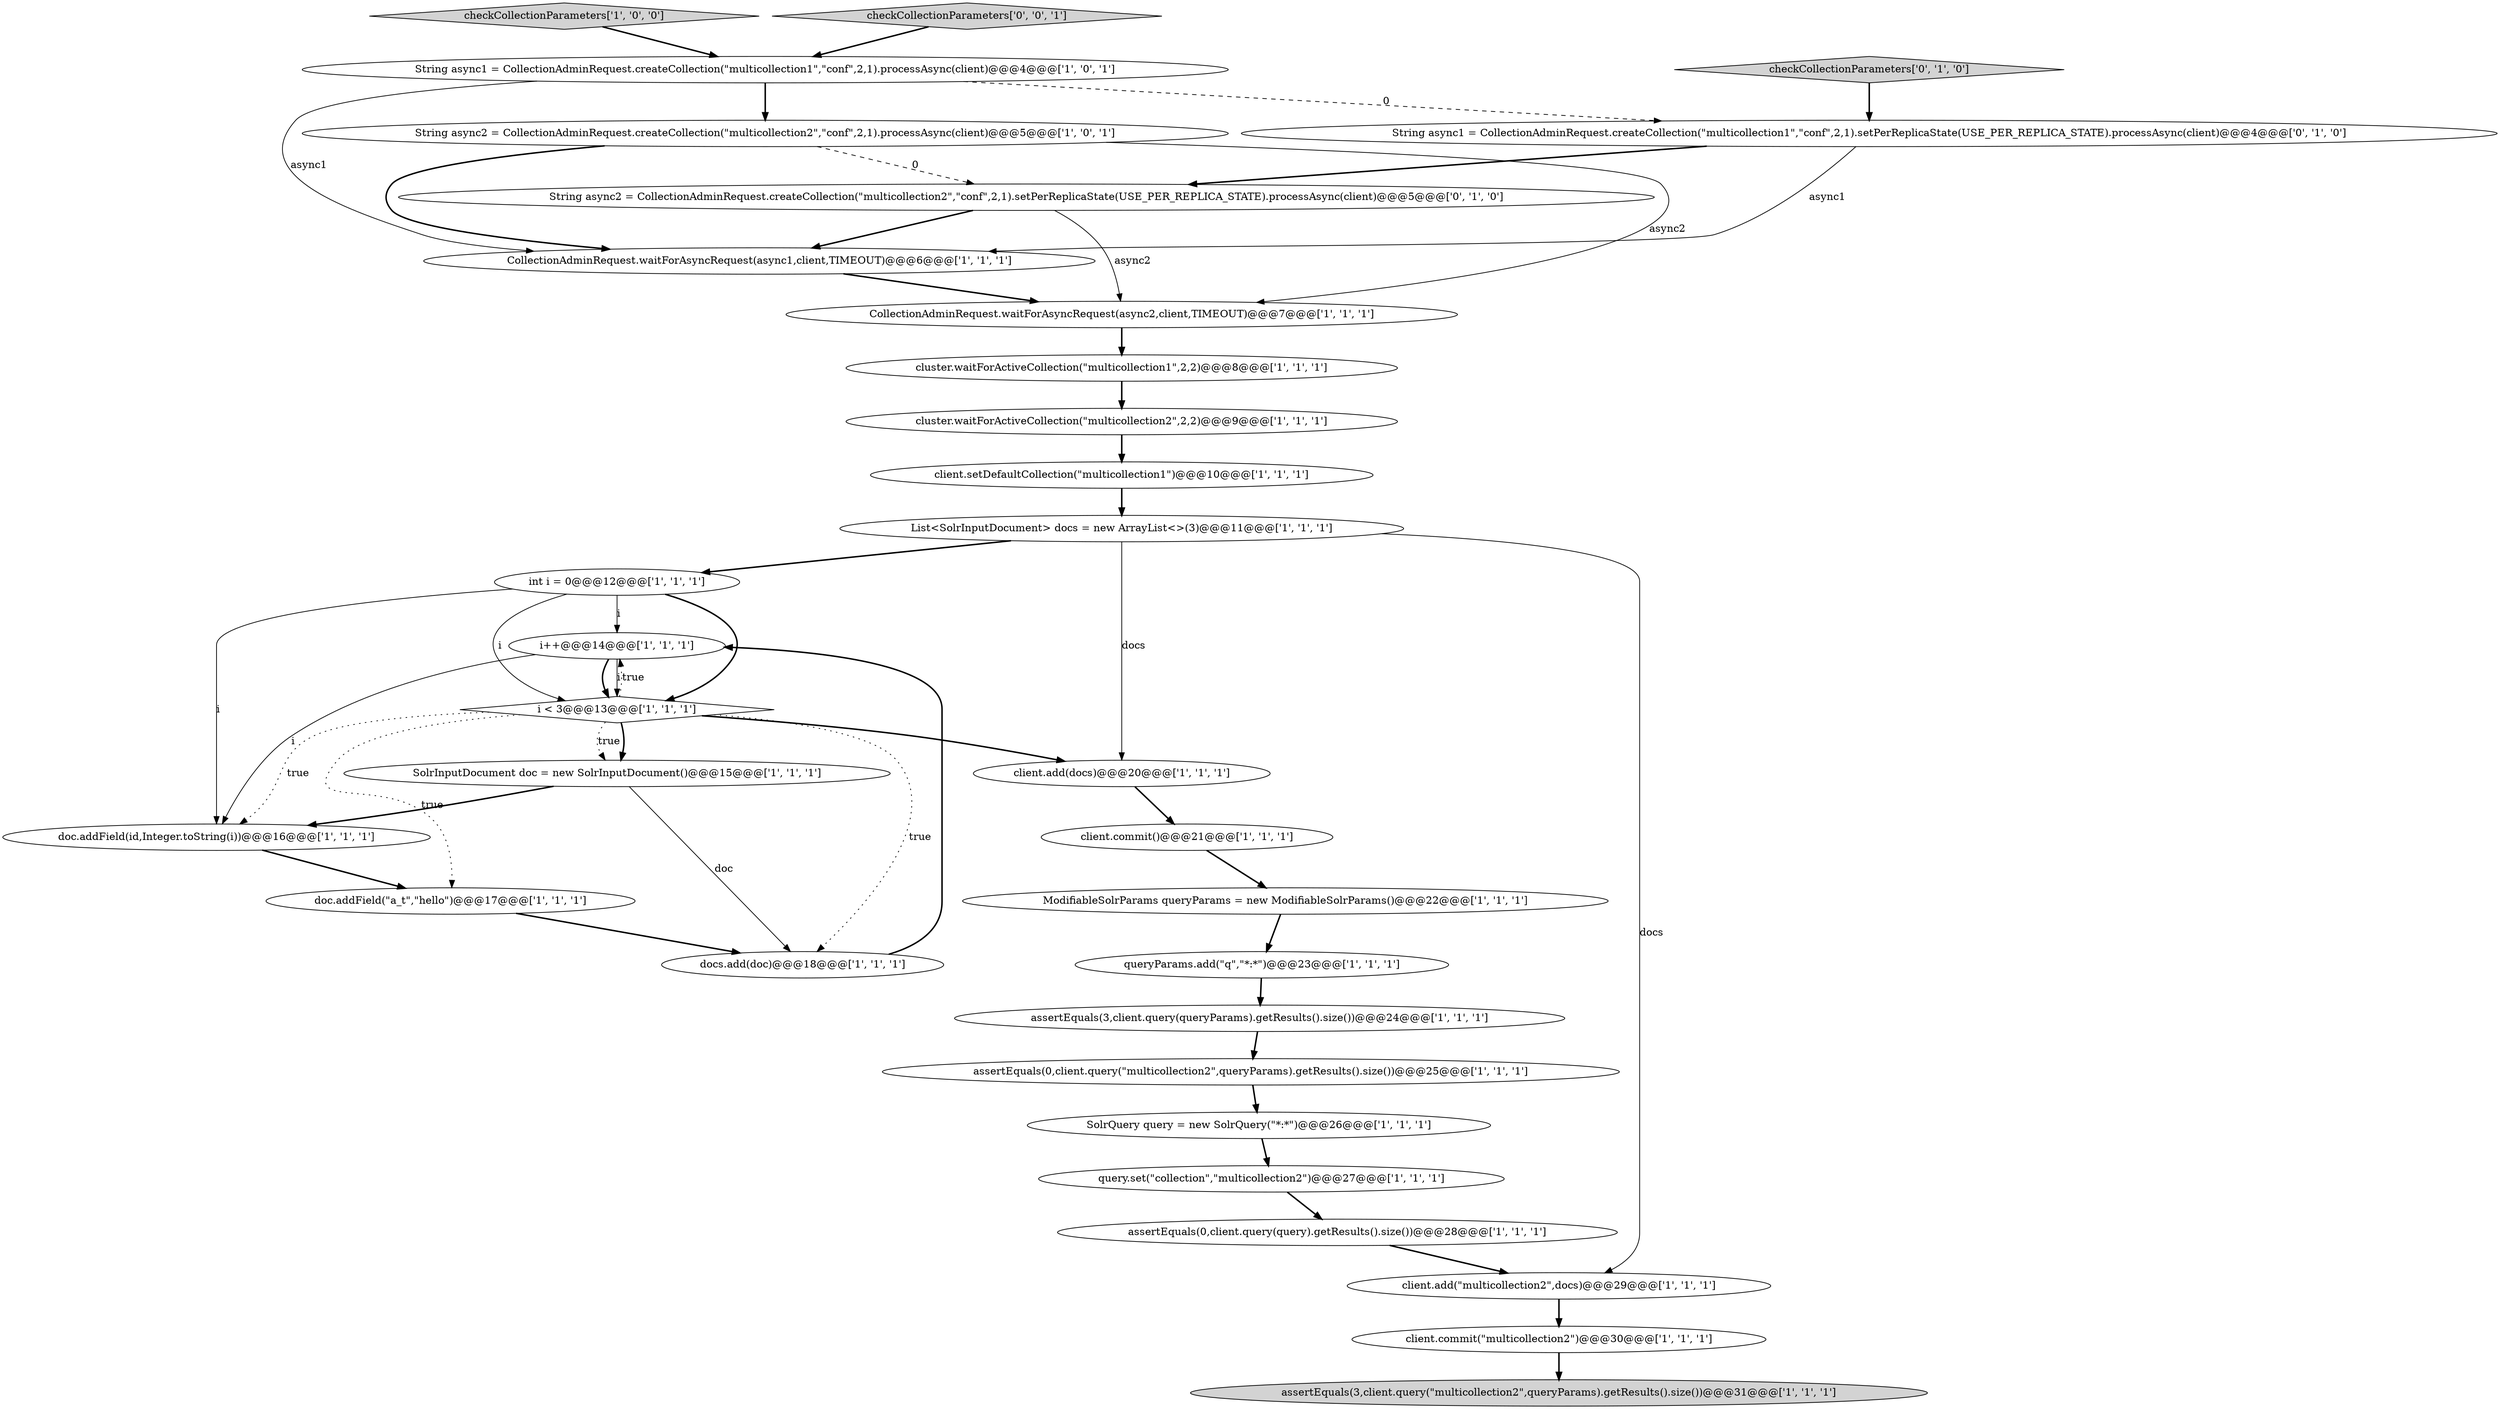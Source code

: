 digraph {
20 [style = filled, label = "assertEquals(3,client.query(\"multicollection2\",queryParams).getResults().size())@@@31@@@['1', '1', '1']", fillcolor = lightgray, shape = ellipse image = "AAA0AAABBB1BBB"];
5 [style = filled, label = "cluster.waitForActiveCollection(\"multicollection2\",2,2)@@@9@@@['1', '1', '1']", fillcolor = white, shape = ellipse image = "AAA0AAABBB1BBB"];
4 [style = filled, label = "checkCollectionParameters['1', '0', '0']", fillcolor = lightgray, shape = diamond image = "AAA0AAABBB1BBB"];
0 [style = filled, label = "i++@@@14@@@['1', '1', '1']", fillcolor = white, shape = ellipse image = "AAA0AAABBB1BBB"];
12 [style = filled, label = "int i = 0@@@12@@@['1', '1', '1']", fillcolor = white, shape = ellipse image = "AAA0AAABBB1BBB"];
13 [style = filled, label = "CollectionAdminRequest.waitForAsyncRequest(async1,client,TIMEOUT)@@@6@@@['1', '1', '1']", fillcolor = white, shape = ellipse image = "AAA0AAABBB1BBB"];
26 [style = filled, label = "docs.add(doc)@@@18@@@['1', '1', '1']", fillcolor = white, shape = ellipse image = "AAA0AAABBB1BBB"];
25 [style = filled, label = "cluster.waitForActiveCollection(\"multicollection1\",2,2)@@@8@@@['1', '1', '1']", fillcolor = white, shape = ellipse image = "AAA0AAABBB1BBB"];
29 [style = filled, label = "String async2 = CollectionAdminRequest.createCollection(\"multicollection2\",\"conf\",2,1).setPerReplicaState(USE_PER_REPLICA_STATE).processAsync(client)@@@5@@@['0', '1', '0']", fillcolor = white, shape = ellipse image = "AAA1AAABBB2BBB"];
23 [style = filled, label = "SolrQuery query = new SolrQuery(\"*:*\")@@@26@@@['1', '1', '1']", fillcolor = white, shape = ellipse image = "AAA0AAABBB1BBB"];
24 [style = filled, label = "client.setDefaultCollection(\"multicollection1\")@@@10@@@['1', '1', '1']", fillcolor = white, shape = ellipse image = "AAA0AAABBB1BBB"];
28 [style = filled, label = "checkCollectionParameters['0', '1', '0']", fillcolor = lightgray, shape = diamond image = "AAA0AAABBB2BBB"];
9 [style = filled, label = "doc.addField(\"a_t\",\"hello\")@@@17@@@['1', '1', '1']", fillcolor = white, shape = ellipse image = "AAA0AAABBB1BBB"];
11 [style = filled, label = "i < 3@@@13@@@['1', '1', '1']", fillcolor = white, shape = diamond image = "AAA0AAABBB1BBB"];
6 [style = filled, label = "String async1 = CollectionAdminRequest.createCollection(\"multicollection1\",\"conf\",2,1).processAsync(client)@@@4@@@['1', '0', '1']", fillcolor = white, shape = ellipse image = "AAA0AAABBB1BBB"];
22 [style = filled, label = "client.add(docs)@@@20@@@['1', '1', '1']", fillcolor = white, shape = ellipse image = "AAA0AAABBB1BBB"];
27 [style = filled, label = "ModifiableSolrParams queryParams = new ModifiableSolrParams()@@@22@@@['1', '1', '1']", fillcolor = white, shape = ellipse image = "AAA0AAABBB1BBB"];
19 [style = filled, label = "client.add(\"multicollection2\",docs)@@@29@@@['1', '1', '1']", fillcolor = white, shape = ellipse image = "AAA0AAABBB1BBB"];
1 [style = filled, label = "client.commit(\"multicollection2\")@@@30@@@['1', '1', '1']", fillcolor = white, shape = ellipse image = "AAA0AAABBB1BBB"];
2 [style = filled, label = "assertEquals(3,client.query(queryParams).getResults().size())@@@24@@@['1', '1', '1']", fillcolor = white, shape = ellipse image = "AAA0AAABBB1BBB"];
3 [style = filled, label = "List<SolrInputDocument> docs = new ArrayList<>(3)@@@11@@@['1', '1', '1']", fillcolor = white, shape = ellipse image = "AAA0AAABBB1BBB"];
17 [style = filled, label = "assertEquals(0,client.query(query).getResults().size())@@@28@@@['1', '1', '1']", fillcolor = white, shape = ellipse image = "AAA0AAABBB1BBB"];
10 [style = filled, label = "doc.addField(id,Integer.toString(i))@@@16@@@['1', '1', '1']", fillcolor = white, shape = ellipse image = "AAA0AAABBB1BBB"];
31 [style = filled, label = "checkCollectionParameters['0', '0', '1']", fillcolor = lightgray, shape = diamond image = "AAA0AAABBB3BBB"];
14 [style = filled, label = "queryParams.add(\"q\",\"*:*\")@@@23@@@['1', '1', '1']", fillcolor = white, shape = ellipse image = "AAA0AAABBB1BBB"];
8 [style = filled, label = "query.set(\"collection\",\"multicollection2\")@@@27@@@['1', '1', '1']", fillcolor = white, shape = ellipse image = "AAA0AAABBB1BBB"];
16 [style = filled, label = "CollectionAdminRequest.waitForAsyncRequest(async2,client,TIMEOUT)@@@7@@@['1', '1', '1']", fillcolor = white, shape = ellipse image = "AAA0AAABBB1BBB"];
7 [style = filled, label = "assertEquals(0,client.query(\"multicollection2\",queryParams).getResults().size())@@@25@@@['1', '1', '1']", fillcolor = white, shape = ellipse image = "AAA0AAABBB1BBB"];
30 [style = filled, label = "String async1 = CollectionAdminRequest.createCollection(\"multicollection1\",\"conf\",2,1).setPerReplicaState(USE_PER_REPLICA_STATE).processAsync(client)@@@4@@@['0', '1', '0']", fillcolor = white, shape = ellipse image = "AAA1AAABBB2BBB"];
21 [style = filled, label = "String async2 = CollectionAdminRequest.createCollection(\"multicollection2\",\"conf\",2,1).processAsync(client)@@@5@@@['1', '0', '1']", fillcolor = white, shape = ellipse image = "AAA0AAABBB1BBB"];
18 [style = filled, label = "client.commit()@@@21@@@['1', '1', '1']", fillcolor = white, shape = ellipse image = "AAA0AAABBB1BBB"];
15 [style = filled, label = "SolrInputDocument doc = new SolrInputDocument()@@@15@@@['1', '1', '1']", fillcolor = white, shape = ellipse image = "AAA0AAABBB1BBB"];
28->30 [style = bold, label=""];
7->23 [style = bold, label=""];
27->14 [style = bold, label=""];
4->6 [style = bold, label=""];
29->13 [style = bold, label=""];
11->22 [style = bold, label=""];
12->11 [style = solid, label="i"];
11->9 [style = dotted, label="true"];
6->30 [style = dashed, label="0"];
11->10 [style = dotted, label="true"];
19->1 [style = bold, label=""];
21->16 [style = solid, label="async2"];
2->7 [style = bold, label=""];
16->25 [style = bold, label=""];
12->0 [style = solid, label="i"];
10->9 [style = bold, label=""];
15->26 [style = solid, label="doc"];
17->19 [style = bold, label=""];
30->13 [style = solid, label="async1"];
11->0 [style = dotted, label="true"];
11->15 [style = bold, label=""];
8->17 [style = bold, label=""];
0->11 [style = bold, label=""];
6->13 [style = solid, label="async1"];
6->21 [style = bold, label=""];
3->22 [style = solid, label="docs"];
0->11 [style = solid, label="i"];
25->5 [style = bold, label=""];
31->6 [style = bold, label=""];
5->24 [style = bold, label=""];
13->16 [style = bold, label=""];
3->12 [style = bold, label=""];
23->8 [style = bold, label=""];
24->3 [style = bold, label=""];
22->18 [style = bold, label=""];
11->15 [style = dotted, label="true"];
14->2 [style = bold, label=""];
11->26 [style = dotted, label="true"];
12->11 [style = bold, label=""];
9->26 [style = bold, label=""];
0->10 [style = solid, label="i"];
1->20 [style = bold, label=""];
3->19 [style = solid, label="docs"];
18->27 [style = bold, label=""];
21->29 [style = dashed, label="0"];
12->10 [style = solid, label="i"];
15->10 [style = bold, label=""];
29->16 [style = solid, label="async2"];
26->0 [style = bold, label=""];
30->29 [style = bold, label=""];
21->13 [style = bold, label=""];
}
